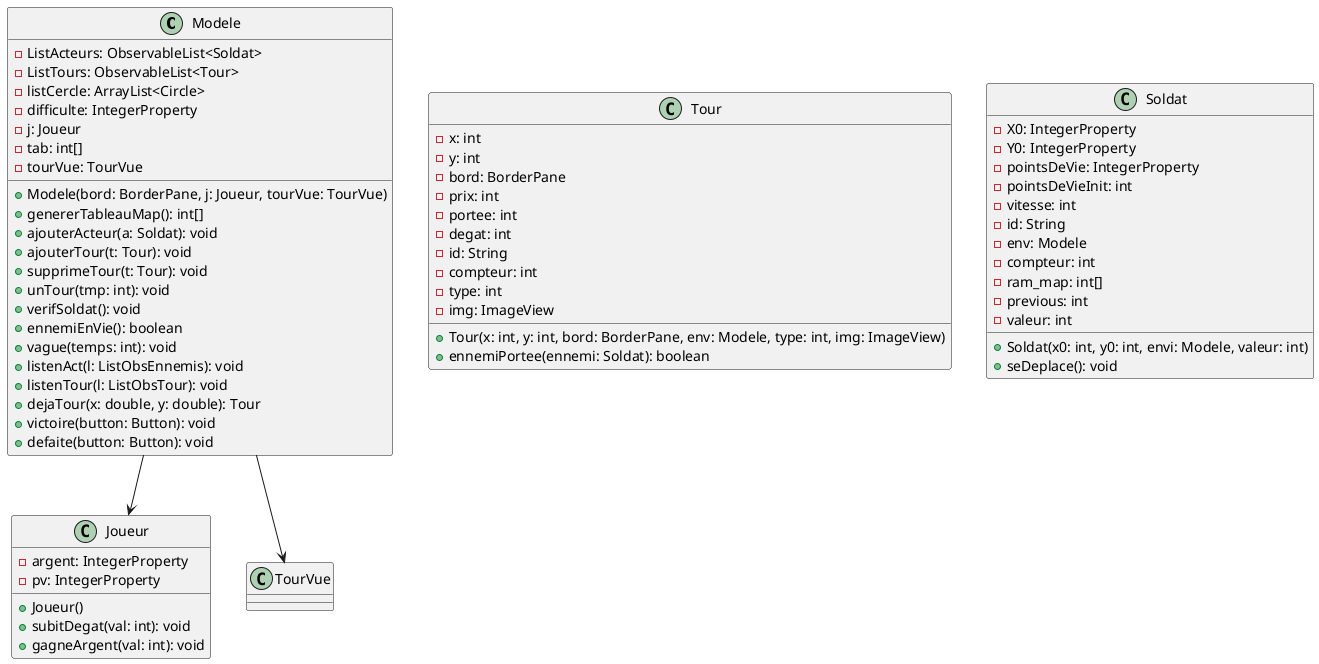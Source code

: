 @startuml




    class Modele {
        - ListActeurs: ObservableList<Soldat>
        - ListTours: ObservableList<Tour>
        - listCercle: ArrayList<Circle>
        - difficulte: IntegerProperty
        - j: Joueur
        - tab: int[]
        - tourVue: TourVue

        + Modele(bord: BorderPane, j: Joueur, tourVue: TourVue)
        + genererTableauMap(): int[]
        + ajouterActeur(a: Soldat): void
        + ajouterTour(t: Tour): void
        + supprimeTour(t: Tour): void
        + unTour(tmp: int): void
        + verifSoldat(): void
        + ennemiEnVie(): boolean
        + vague(temps: int): void
        + listenAct(l: ListObsEnnemis): void
        + listenTour(l: ListObsTour): void
        + dejaTour(x: double, y: double): Tour
        + victoire(button: Button): void
        + defaite(button: Button): void
    }
Modele --> Joueur
Modele --> TourVue
    class Joueur {
      - argent: IntegerProperty
      - pv: IntegerProperty
      + Joueur()
      + subitDegat(val: int): void
      + gagneArgent(val: int): void
    }

class Tour {
  - x: int
  - y: int
  - bord: BorderPane
  - prix: int
  - portee: int
  - degat: int
  - id: String
  - compteur: int
  - type: int
  - img: ImageView
  + Tour(x: int, y: int, bord: BorderPane, env: Modele, type: int, img: ImageView)
  + ennemiPortee(ennemi: Soldat): boolean
}

class Soldat {
  - X0: IntegerProperty
  - Y0: IntegerProperty
  - pointsDeVie: IntegerProperty
  - pointsDeVieInit: int
  - vitesse: int
  - id: String
  - env: Modele
  - compteur: int
  - ram_map: int[]
  - previous: int
  - valeur: int
  + Soldat(x0: int, y0: int, envi: Modele, valeur: int)
  + seDeplace(): void
}



@enduml